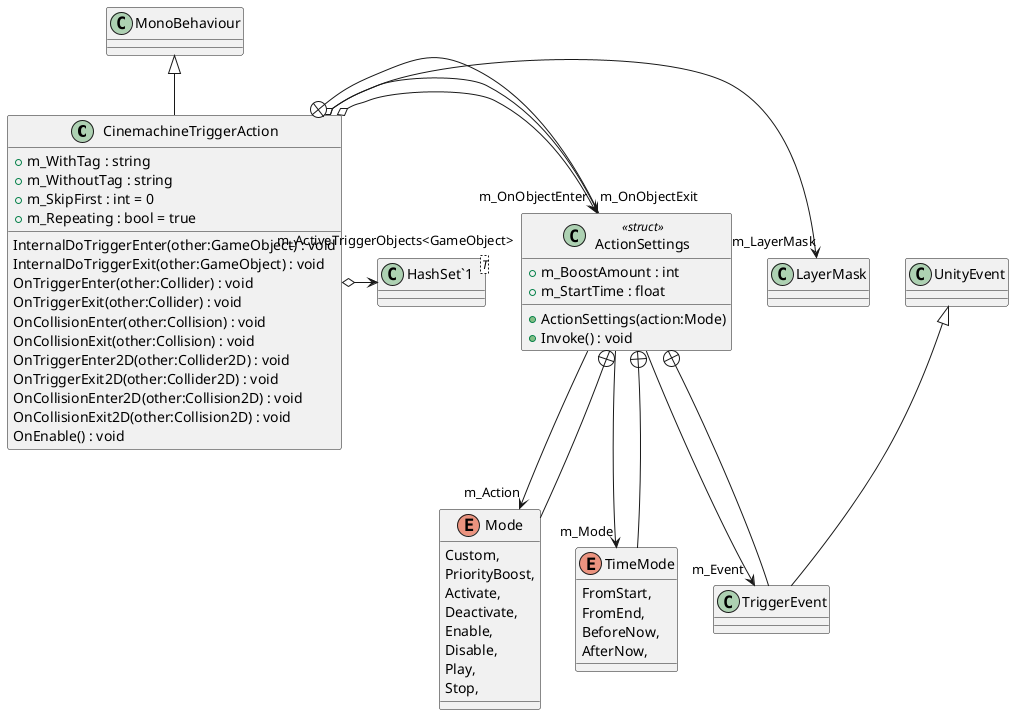 @startuml
class CinemachineTriggerAction {
    + m_WithTag : string
    + m_WithoutTag : string
    + m_SkipFirst : int = 0
    + m_Repeating : bool = true
    InternalDoTriggerEnter(other:GameObject) : void
    InternalDoTriggerExit(other:GameObject) : void
    OnTriggerEnter(other:Collider) : void
    OnTriggerExit(other:Collider) : void
    OnCollisionEnter(other:Collision) : void
    OnCollisionExit(other:Collision) : void
    OnTriggerEnter2D(other:Collider2D) : void
    OnTriggerExit2D(other:Collider2D) : void
    OnCollisionEnter2D(other:Collision2D) : void
    OnCollisionExit2D(other:Collision2D) : void
    OnEnable() : void
}
class ActionSettings <<struct>> {
    + m_BoostAmount : int
    + m_StartTime : float
    + ActionSettings(action:Mode)
    + Invoke() : void
}
class "HashSet`1"<T> {
}
enum Mode {
    Custom,
    PriorityBoost,
    Activate,
    Deactivate,
    Enable,
    Disable,
    Play,
    Stop,
}
class TriggerEvent {
}
enum TimeMode {
    FromStart,
    FromEnd,
    BeforeNow,
    AfterNow,
}
MonoBehaviour <|-- CinemachineTriggerAction
CinemachineTriggerAction o-> "m_LayerMask" LayerMask
CinemachineTriggerAction o-> "m_OnObjectEnter" ActionSettings
CinemachineTriggerAction o-> "m_OnObjectExit" ActionSettings
CinemachineTriggerAction o-> "m_ActiveTriggerObjects<GameObject>" "HashSet`1"
CinemachineTriggerAction +-- ActionSettings
ActionSettings --> "m_Action" Mode
ActionSettings --> "m_Mode" TimeMode
ActionSettings --> "m_Event" TriggerEvent
ActionSettings +-- Mode
ActionSettings +-- TriggerEvent
UnityEvent <|-- TriggerEvent
ActionSettings +-- TimeMode
@enduml
